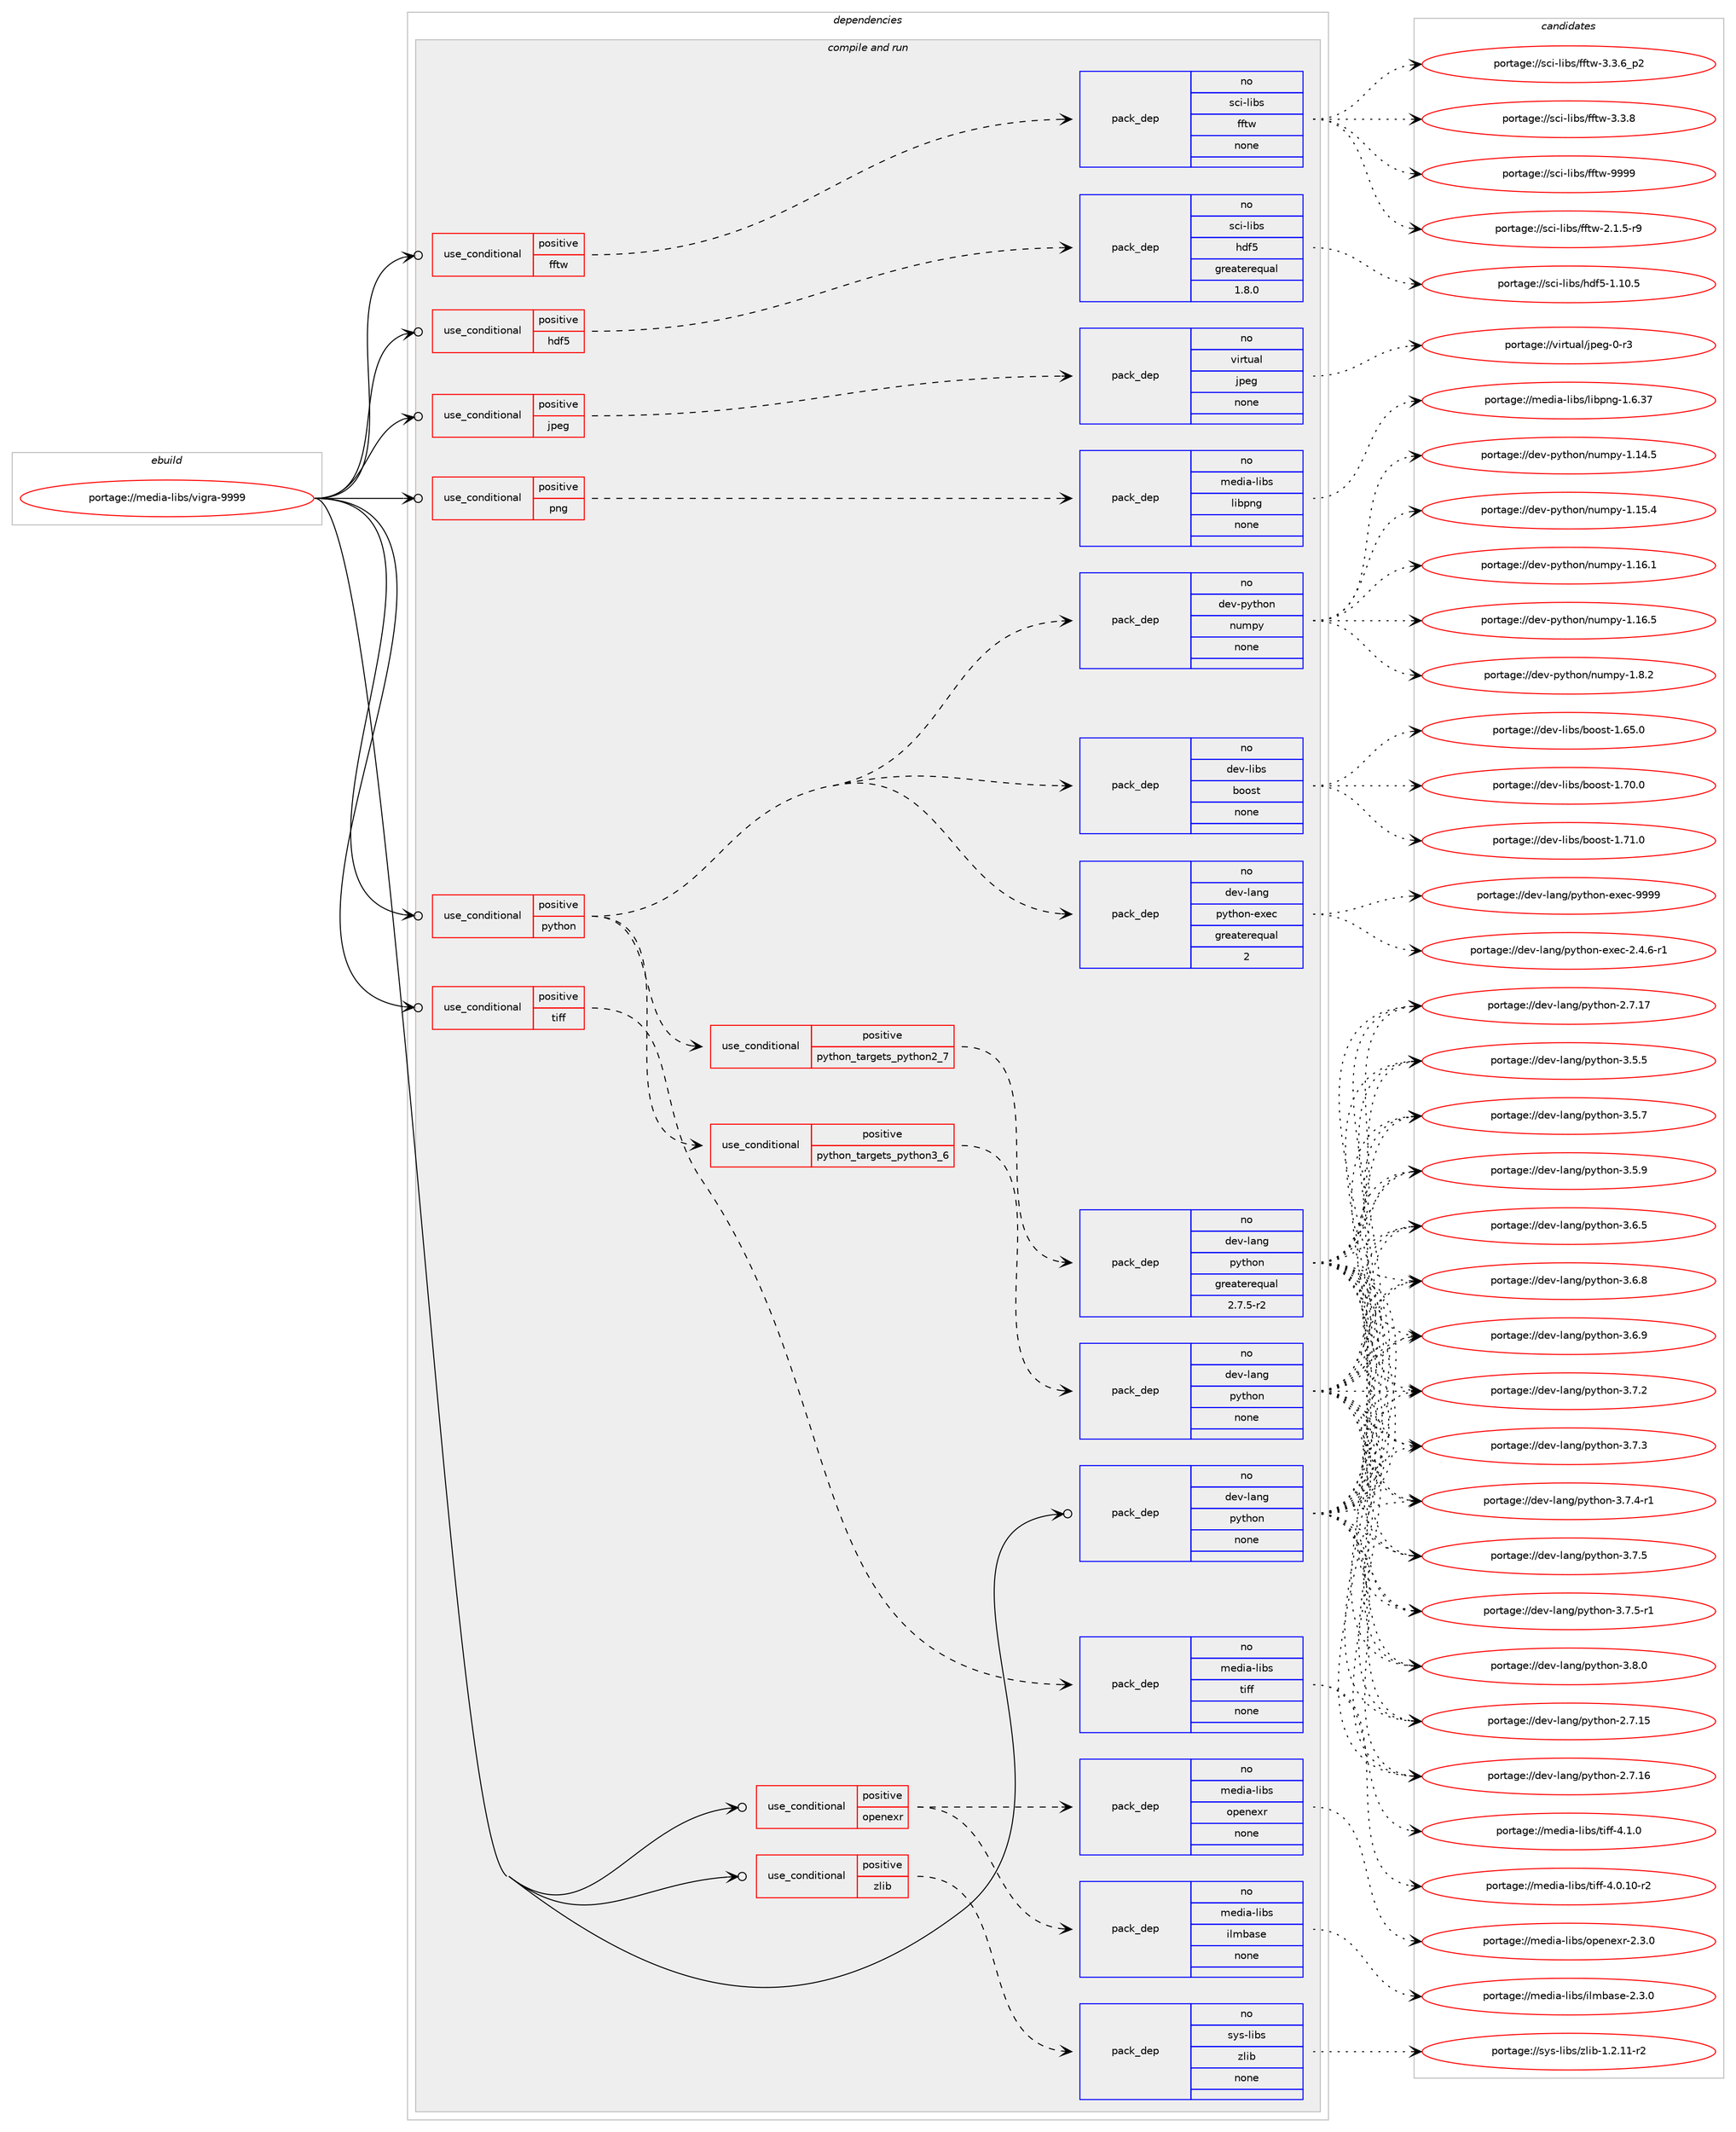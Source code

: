 digraph prolog {

# *************
# Graph options
# *************

newrank=true;
concentrate=true;
compound=true;
graph [rankdir=LR,fontname=Helvetica,fontsize=10,ranksep=1.5];#, ranksep=2.5, nodesep=0.2];
edge  [arrowhead=vee];
node  [fontname=Helvetica,fontsize=10];

# **********
# The ebuild
# **********

subgraph cluster_leftcol {
color=gray;
rank=same;
label=<<i>ebuild</i>>;
id [label="portage://media-libs/vigra-9999", color=red, width=4, href="../media-libs/vigra-9999.svg"];
}

# ****************
# The dependencies
# ****************

subgraph cluster_midcol {
color=gray;
label=<<i>dependencies</i>>;
subgraph cluster_compile {
fillcolor="#eeeeee";
style=filled;
label=<<i>compile</i>>;
}
subgraph cluster_compileandrun {
fillcolor="#eeeeee";
style=filled;
label=<<i>compile and run</i>>;
subgraph cond81196 {
dependency324750 [label=<<TABLE BORDER="0" CELLBORDER="1" CELLSPACING="0" CELLPADDING="4"><TR><TD ROWSPAN="3" CELLPADDING="10">use_conditional</TD></TR><TR><TD>positive</TD></TR><TR><TD>fftw</TD></TR></TABLE>>, shape=none, color=red];
subgraph pack238203 {
dependency324751 [label=<<TABLE BORDER="0" CELLBORDER="1" CELLSPACING="0" CELLPADDING="4" WIDTH="220"><TR><TD ROWSPAN="6" CELLPADDING="30">pack_dep</TD></TR><TR><TD WIDTH="110">no</TD></TR><TR><TD>sci-libs</TD></TR><TR><TD>fftw</TD></TR><TR><TD>none</TD></TR><TR><TD></TD></TR></TABLE>>, shape=none, color=blue];
}
dependency324750:e -> dependency324751:w [weight=20,style="dashed",arrowhead="vee"];
}
id:e -> dependency324750:w [weight=20,style="solid",arrowhead="odotvee"];
subgraph cond81197 {
dependency324752 [label=<<TABLE BORDER="0" CELLBORDER="1" CELLSPACING="0" CELLPADDING="4"><TR><TD ROWSPAN="3" CELLPADDING="10">use_conditional</TD></TR><TR><TD>positive</TD></TR><TR><TD>hdf5</TD></TR></TABLE>>, shape=none, color=red];
subgraph pack238204 {
dependency324753 [label=<<TABLE BORDER="0" CELLBORDER="1" CELLSPACING="0" CELLPADDING="4" WIDTH="220"><TR><TD ROWSPAN="6" CELLPADDING="30">pack_dep</TD></TR><TR><TD WIDTH="110">no</TD></TR><TR><TD>sci-libs</TD></TR><TR><TD>hdf5</TD></TR><TR><TD>greaterequal</TD></TR><TR><TD>1.8.0</TD></TR></TABLE>>, shape=none, color=blue];
}
dependency324752:e -> dependency324753:w [weight=20,style="dashed",arrowhead="vee"];
}
id:e -> dependency324752:w [weight=20,style="solid",arrowhead="odotvee"];
subgraph cond81198 {
dependency324754 [label=<<TABLE BORDER="0" CELLBORDER="1" CELLSPACING="0" CELLPADDING="4"><TR><TD ROWSPAN="3" CELLPADDING="10">use_conditional</TD></TR><TR><TD>positive</TD></TR><TR><TD>jpeg</TD></TR></TABLE>>, shape=none, color=red];
subgraph pack238205 {
dependency324755 [label=<<TABLE BORDER="0" CELLBORDER="1" CELLSPACING="0" CELLPADDING="4" WIDTH="220"><TR><TD ROWSPAN="6" CELLPADDING="30">pack_dep</TD></TR><TR><TD WIDTH="110">no</TD></TR><TR><TD>virtual</TD></TR><TR><TD>jpeg</TD></TR><TR><TD>none</TD></TR><TR><TD></TD></TR></TABLE>>, shape=none, color=blue];
}
dependency324754:e -> dependency324755:w [weight=20,style="dashed",arrowhead="vee"];
}
id:e -> dependency324754:w [weight=20,style="solid",arrowhead="odotvee"];
subgraph cond81199 {
dependency324756 [label=<<TABLE BORDER="0" CELLBORDER="1" CELLSPACING="0" CELLPADDING="4"><TR><TD ROWSPAN="3" CELLPADDING="10">use_conditional</TD></TR><TR><TD>positive</TD></TR><TR><TD>openexr</TD></TR></TABLE>>, shape=none, color=red];
subgraph pack238206 {
dependency324757 [label=<<TABLE BORDER="0" CELLBORDER="1" CELLSPACING="0" CELLPADDING="4" WIDTH="220"><TR><TD ROWSPAN="6" CELLPADDING="30">pack_dep</TD></TR><TR><TD WIDTH="110">no</TD></TR><TR><TD>media-libs</TD></TR><TR><TD>openexr</TD></TR><TR><TD>none</TD></TR><TR><TD></TD></TR></TABLE>>, shape=none, color=blue];
}
dependency324756:e -> dependency324757:w [weight=20,style="dashed",arrowhead="vee"];
subgraph pack238207 {
dependency324758 [label=<<TABLE BORDER="0" CELLBORDER="1" CELLSPACING="0" CELLPADDING="4" WIDTH="220"><TR><TD ROWSPAN="6" CELLPADDING="30">pack_dep</TD></TR><TR><TD WIDTH="110">no</TD></TR><TR><TD>media-libs</TD></TR><TR><TD>ilmbase</TD></TR><TR><TD>none</TD></TR><TR><TD></TD></TR></TABLE>>, shape=none, color=blue];
}
dependency324756:e -> dependency324758:w [weight=20,style="dashed",arrowhead="vee"];
}
id:e -> dependency324756:w [weight=20,style="solid",arrowhead="odotvee"];
subgraph cond81200 {
dependency324759 [label=<<TABLE BORDER="0" CELLBORDER="1" CELLSPACING="0" CELLPADDING="4"><TR><TD ROWSPAN="3" CELLPADDING="10">use_conditional</TD></TR><TR><TD>positive</TD></TR><TR><TD>png</TD></TR></TABLE>>, shape=none, color=red];
subgraph pack238208 {
dependency324760 [label=<<TABLE BORDER="0" CELLBORDER="1" CELLSPACING="0" CELLPADDING="4" WIDTH="220"><TR><TD ROWSPAN="6" CELLPADDING="30">pack_dep</TD></TR><TR><TD WIDTH="110">no</TD></TR><TR><TD>media-libs</TD></TR><TR><TD>libpng</TD></TR><TR><TD>none</TD></TR><TR><TD></TD></TR></TABLE>>, shape=none, color=blue];
}
dependency324759:e -> dependency324760:w [weight=20,style="dashed",arrowhead="vee"];
}
id:e -> dependency324759:w [weight=20,style="solid",arrowhead="odotvee"];
subgraph cond81201 {
dependency324761 [label=<<TABLE BORDER="0" CELLBORDER="1" CELLSPACING="0" CELLPADDING="4"><TR><TD ROWSPAN="3" CELLPADDING="10">use_conditional</TD></TR><TR><TD>positive</TD></TR><TR><TD>python</TD></TR></TABLE>>, shape=none, color=red];
subgraph pack238209 {
dependency324762 [label=<<TABLE BORDER="0" CELLBORDER="1" CELLSPACING="0" CELLPADDING="4" WIDTH="220"><TR><TD ROWSPAN="6" CELLPADDING="30">pack_dep</TD></TR><TR><TD WIDTH="110">no</TD></TR><TR><TD>dev-libs</TD></TR><TR><TD>boost</TD></TR><TR><TD>none</TD></TR><TR><TD></TD></TR></TABLE>>, shape=none, color=blue];
}
dependency324761:e -> dependency324762:w [weight=20,style="dashed",arrowhead="vee"];
subgraph pack238210 {
dependency324763 [label=<<TABLE BORDER="0" CELLBORDER="1" CELLSPACING="0" CELLPADDING="4" WIDTH="220"><TR><TD ROWSPAN="6" CELLPADDING="30">pack_dep</TD></TR><TR><TD WIDTH="110">no</TD></TR><TR><TD>dev-python</TD></TR><TR><TD>numpy</TD></TR><TR><TD>none</TD></TR><TR><TD></TD></TR></TABLE>>, shape=none, color=blue];
}
dependency324761:e -> dependency324763:w [weight=20,style="dashed",arrowhead="vee"];
subgraph cond81202 {
dependency324764 [label=<<TABLE BORDER="0" CELLBORDER="1" CELLSPACING="0" CELLPADDING="4"><TR><TD ROWSPAN="3" CELLPADDING="10">use_conditional</TD></TR><TR><TD>positive</TD></TR><TR><TD>python_targets_python2_7</TD></TR></TABLE>>, shape=none, color=red];
subgraph pack238211 {
dependency324765 [label=<<TABLE BORDER="0" CELLBORDER="1" CELLSPACING="0" CELLPADDING="4" WIDTH="220"><TR><TD ROWSPAN="6" CELLPADDING="30">pack_dep</TD></TR><TR><TD WIDTH="110">no</TD></TR><TR><TD>dev-lang</TD></TR><TR><TD>python</TD></TR><TR><TD>greaterequal</TD></TR><TR><TD>2.7.5-r2</TD></TR></TABLE>>, shape=none, color=blue];
}
dependency324764:e -> dependency324765:w [weight=20,style="dashed",arrowhead="vee"];
}
dependency324761:e -> dependency324764:w [weight=20,style="dashed",arrowhead="vee"];
subgraph cond81203 {
dependency324766 [label=<<TABLE BORDER="0" CELLBORDER="1" CELLSPACING="0" CELLPADDING="4"><TR><TD ROWSPAN="3" CELLPADDING="10">use_conditional</TD></TR><TR><TD>positive</TD></TR><TR><TD>python_targets_python3_6</TD></TR></TABLE>>, shape=none, color=red];
subgraph pack238212 {
dependency324767 [label=<<TABLE BORDER="0" CELLBORDER="1" CELLSPACING="0" CELLPADDING="4" WIDTH="220"><TR><TD ROWSPAN="6" CELLPADDING="30">pack_dep</TD></TR><TR><TD WIDTH="110">no</TD></TR><TR><TD>dev-lang</TD></TR><TR><TD>python</TD></TR><TR><TD>none</TD></TR><TR><TD></TD></TR></TABLE>>, shape=none, color=blue];
}
dependency324766:e -> dependency324767:w [weight=20,style="dashed",arrowhead="vee"];
}
dependency324761:e -> dependency324766:w [weight=20,style="dashed",arrowhead="vee"];
subgraph pack238213 {
dependency324768 [label=<<TABLE BORDER="0" CELLBORDER="1" CELLSPACING="0" CELLPADDING="4" WIDTH="220"><TR><TD ROWSPAN="6" CELLPADDING="30">pack_dep</TD></TR><TR><TD WIDTH="110">no</TD></TR><TR><TD>dev-lang</TD></TR><TR><TD>python-exec</TD></TR><TR><TD>greaterequal</TD></TR><TR><TD>2</TD></TR></TABLE>>, shape=none, color=blue];
}
dependency324761:e -> dependency324768:w [weight=20,style="dashed",arrowhead="vee"];
}
id:e -> dependency324761:w [weight=20,style="solid",arrowhead="odotvee"];
subgraph cond81204 {
dependency324769 [label=<<TABLE BORDER="0" CELLBORDER="1" CELLSPACING="0" CELLPADDING="4"><TR><TD ROWSPAN="3" CELLPADDING="10">use_conditional</TD></TR><TR><TD>positive</TD></TR><TR><TD>tiff</TD></TR></TABLE>>, shape=none, color=red];
subgraph pack238214 {
dependency324770 [label=<<TABLE BORDER="0" CELLBORDER="1" CELLSPACING="0" CELLPADDING="4" WIDTH="220"><TR><TD ROWSPAN="6" CELLPADDING="30">pack_dep</TD></TR><TR><TD WIDTH="110">no</TD></TR><TR><TD>media-libs</TD></TR><TR><TD>tiff</TD></TR><TR><TD>none</TD></TR><TR><TD></TD></TR></TABLE>>, shape=none, color=blue];
}
dependency324769:e -> dependency324770:w [weight=20,style="dashed",arrowhead="vee"];
}
id:e -> dependency324769:w [weight=20,style="solid",arrowhead="odotvee"];
subgraph cond81205 {
dependency324771 [label=<<TABLE BORDER="0" CELLBORDER="1" CELLSPACING="0" CELLPADDING="4"><TR><TD ROWSPAN="3" CELLPADDING="10">use_conditional</TD></TR><TR><TD>positive</TD></TR><TR><TD>zlib</TD></TR></TABLE>>, shape=none, color=red];
subgraph pack238215 {
dependency324772 [label=<<TABLE BORDER="0" CELLBORDER="1" CELLSPACING="0" CELLPADDING="4" WIDTH="220"><TR><TD ROWSPAN="6" CELLPADDING="30">pack_dep</TD></TR><TR><TD WIDTH="110">no</TD></TR><TR><TD>sys-libs</TD></TR><TR><TD>zlib</TD></TR><TR><TD>none</TD></TR><TR><TD></TD></TR></TABLE>>, shape=none, color=blue];
}
dependency324771:e -> dependency324772:w [weight=20,style="dashed",arrowhead="vee"];
}
id:e -> dependency324771:w [weight=20,style="solid",arrowhead="odotvee"];
subgraph pack238216 {
dependency324773 [label=<<TABLE BORDER="0" CELLBORDER="1" CELLSPACING="0" CELLPADDING="4" WIDTH="220"><TR><TD ROWSPAN="6" CELLPADDING="30">pack_dep</TD></TR><TR><TD WIDTH="110">no</TD></TR><TR><TD>dev-lang</TD></TR><TR><TD>python</TD></TR><TR><TD>none</TD></TR><TR><TD></TD></TR></TABLE>>, shape=none, color=blue];
}
id:e -> dependency324773:w [weight=20,style="solid",arrowhead="odotvee"];
}
subgraph cluster_run {
fillcolor="#eeeeee";
style=filled;
label=<<i>run</i>>;
}
}

# **************
# The candidates
# **************

subgraph cluster_choices {
rank=same;
color=gray;
label=<<i>candidates</i>>;

subgraph choice238203 {
color=black;
nodesep=1;
choiceportage115991054510810598115471021021161194550464946534511457 [label="portage://sci-libs/fftw-2.1.5-r9", color=red, width=4,href="../sci-libs/fftw-2.1.5-r9.svg"];
choiceportage115991054510810598115471021021161194551465146549511250 [label="portage://sci-libs/fftw-3.3.6_p2", color=red, width=4,href="../sci-libs/fftw-3.3.6_p2.svg"];
choiceportage11599105451081059811547102102116119455146514656 [label="portage://sci-libs/fftw-3.3.8", color=red, width=4,href="../sci-libs/fftw-3.3.8.svg"];
choiceportage115991054510810598115471021021161194557575757 [label="portage://sci-libs/fftw-9999", color=red, width=4,href="../sci-libs/fftw-9999.svg"];
dependency324751:e -> choiceportage115991054510810598115471021021161194550464946534511457:w [style=dotted,weight="100"];
dependency324751:e -> choiceportage115991054510810598115471021021161194551465146549511250:w [style=dotted,weight="100"];
dependency324751:e -> choiceportage11599105451081059811547102102116119455146514656:w [style=dotted,weight="100"];
dependency324751:e -> choiceportage115991054510810598115471021021161194557575757:w [style=dotted,weight="100"];
}
subgraph choice238204 {
color=black;
nodesep=1;
choiceportage115991054510810598115471041001025345494649484653 [label="portage://sci-libs/hdf5-1.10.5", color=red, width=4,href="../sci-libs/hdf5-1.10.5.svg"];
dependency324753:e -> choiceportage115991054510810598115471041001025345494649484653:w [style=dotted,weight="100"];
}
subgraph choice238205 {
color=black;
nodesep=1;
choiceportage118105114116117971084710611210110345484511451 [label="portage://virtual/jpeg-0-r3", color=red, width=4,href="../virtual/jpeg-0-r3.svg"];
dependency324755:e -> choiceportage118105114116117971084710611210110345484511451:w [style=dotted,weight="100"];
}
subgraph choice238206 {
color=black;
nodesep=1;
choiceportage10910110010597451081059811547111112101110101120114455046514648 [label="portage://media-libs/openexr-2.3.0", color=red, width=4,href="../media-libs/openexr-2.3.0.svg"];
dependency324757:e -> choiceportage10910110010597451081059811547111112101110101120114455046514648:w [style=dotted,weight="100"];
}
subgraph choice238207 {
color=black;
nodesep=1;
choiceportage109101100105974510810598115471051081099897115101455046514648 [label="portage://media-libs/ilmbase-2.3.0", color=red, width=4,href="../media-libs/ilmbase-2.3.0.svg"];
dependency324758:e -> choiceportage109101100105974510810598115471051081099897115101455046514648:w [style=dotted,weight="100"];
}
subgraph choice238208 {
color=black;
nodesep=1;
choiceportage109101100105974510810598115471081059811211010345494654465155 [label="portage://media-libs/libpng-1.6.37", color=red, width=4,href="../media-libs/libpng-1.6.37.svg"];
dependency324760:e -> choiceportage109101100105974510810598115471081059811211010345494654465155:w [style=dotted,weight="100"];
}
subgraph choice238209 {
color=black;
nodesep=1;
choiceportage1001011184510810598115479811111111511645494654534648 [label="portage://dev-libs/boost-1.65.0", color=red, width=4,href="../dev-libs/boost-1.65.0.svg"];
choiceportage1001011184510810598115479811111111511645494655484648 [label="portage://dev-libs/boost-1.70.0", color=red, width=4,href="../dev-libs/boost-1.70.0.svg"];
choiceportage1001011184510810598115479811111111511645494655494648 [label="portage://dev-libs/boost-1.71.0", color=red, width=4,href="../dev-libs/boost-1.71.0.svg"];
dependency324762:e -> choiceportage1001011184510810598115479811111111511645494654534648:w [style=dotted,weight="100"];
dependency324762:e -> choiceportage1001011184510810598115479811111111511645494655484648:w [style=dotted,weight="100"];
dependency324762:e -> choiceportage1001011184510810598115479811111111511645494655494648:w [style=dotted,weight="100"];
}
subgraph choice238210 {
color=black;
nodesep=1;
choiceportage100101118451121211161041111104711011710911212145494649524653 [label="portage://dev-python/numpy-1.14.5", color=red, width=4,href="../dev-python/numpy-1.14.5.svg"];
choiceportage100101118451121211161041111104711011710911212145494649534652 [label="portage://dev-python/numpy-1.15.4", color=red, width=4,href="../dev-python/numpy-1.15.4.svg"];
choiceportage100101118451121211161041111104711011710911212145494649544649 [label="portage://dev-python/numpy-1.16.1", color=red, width=4,href="../dev-python/numpy-1.16.1.svg"];
choiceportage100101118451121211161041111104711011710911212145494649544653 [label="portage://dev-python/numpy-1.16.5", color=red, width=4,href="../dev-python/numpy-1.16.5.svg"];
choiceportage1001011184511212111610411111047110117109112121454946564650 [label="portage://dev-python/numpy-1.8.2", color=red, width=4,href="../dev-python/numpy-1.8.2.svg"];
dependency324763:e -> choiceportage100101118451121211161041111104711011710911212145494649524653:w [style=dotted,weight="100"];
dependency324763:e -> choiceportage100101118451121211161041111104711011710911212145494649534652:w [style=dotted,weight="100"];
dependency324763:e -> choiceportage100101118451121211161041111104711011710911212145494649544649:w [style=dotted,weight="100"];
dependency324763:e -> choiceportage100101118451121211161041111104711011710911212145494649544653:w [style=dotted,weight="100"];
dependency324763:e -> choiceportage1001011184511212111610411111047110117109112121454946564650:w [style=dotted,weight="100"];
}
subgraph choice238211 {
color=black;
nodesep=1;
choiceportage10010111845108971101034711212111610411111045504655464953 [label="portage://dev-lang/python-2.7.15", color=red, width=4,href="../dev-lang/python-2.7.15.svg"];
choiceportage10010111845108971101034711212111610411111045504655464954 [label="portage://dev-lang/python-2.7.16", color=red, width=4,href="../dev-lang/python-2.7.16.svg"];
choiceportage10010111845108971101034711212111610411111045504655464955 [label="portage://dev-lang/python-2.7.17", color=red, width=4,href="../dev-lang/python-2.7.17.svg"];
choiceportage100101118451089711010347112121116104111110455146534653 [label="portage://dev-lang/python-3.5.5", color=red, width=4,href="../dev-lang/python-3.5.5.svg"];
choiceportage100101118451089711010347112121116104111110455146534655 [label="portage://dev-lang/python-3.5.7", color=red, width=4,href="../dev-lang/python-3.5.7.svg"];
choiceportage100101118451089711010347112121116104111110455146534657 [label="portage://dev-lang/python-3.5.9", color=red, width=4,href="../dev-lang/python-3.5.9.svg"];
choiceportage100101118451089711010347112121116104111110455146544653 [label="portage://dev-lang/python-3.6.5", color=red, width=4,href="../dev-lang/python-3.6.5.svg"];
choiceportage100101118451089711010347112121116104111110455146544656 [label="portage://dev-lang/python-3.6.8", color=red, width=4,href="../dev-lang/python-3.6.8.svg"];
choiceportage100101118451089711010347112121116104111110455146544657 [label="portage://dev-lang/python-3.6.9", color=red, width=4,href="../dev-lang/python-3.6.9.svg"];
choiceportage100101118451089711010347112121116104111110455146554650 [label="portage://dev-lang/python-3.7.2", color=red, width=4,href="../dev-lang/python-3.7.2.svg"];
choiceportage100101118451089711010347112121116104111110455146554651 [label="portage://dev-lang/python-3.7.3", color=red, width=4,href="../dev-lang/python-3.7.3.svg"];
choiceportage1001011184510897110103471121211161041111104551465546524511449 [label="portage://dev-lang/python-3.7.4-r1", color=red, width=4,href="../dev-lang/python-3.7.4-r1.svg"];
choiceportage100101118451089711010347112121116104111110455146554653 [label="portage://dev-lang/python-3.7.5", color=red, width=4,href="../dev-lang/python-3.7.5.svg"];
choiceportage1001011184510897110103471121211161041111104551465546534511449 [label="portage://dev-lang/python-3.7.5-r1", color=red, width=4,href="../dev-lang/python-3.7.5-r1.svg"];
choiceportage100101118451089711010347112121116104111110455146564648 [label="portage://dev-lang/python-3.8.0", color=red, width=4,href="../dev-lang/python-3.8.0.svg"];
dependency324765:e -> choiceportage10010111845108971101034711212111610411111045504655464953:w [style=dotted,weight="100"];
dependency324765:e -> choiceportage10010111845108971101034711212111610411111045504655464954:w [style=dotted,weight="100"];
dependency324765:e -> choiceportage10010111845108971101034711212111610411111045504655464955:w [style=dotted,weight="100"];
dependency324765:e -> choiceportage100101118451089711010347112121116104111110455146534653:w [style=dotted,weight="100"];
dependency324765:e -> choiceportage100101118451089711010347112121116104111110455146534655:w [style=dotted,weight="100"];
dependency324765:e -> choiceportage100101118451089711010347112121116104111110455146534657:w [style=dotted,weight="100"];
dependency324765:e -> choiceportage100101118451089711010347112121116104111110455146544653:w [style=dotted,weight="100"];
dependency324765:e -> choiceportage100101118451089711010347112121116104111110455146544656:w [style=dotted,weight="100"];
dependency324765:e -> choiceportage100101118451089711010347112121116104111110455146544657:w [style=dotted,weight="100"];
dependency324765:e -> choiceportage100101118451089711010347112121116104111110455146554650:w [style=dotted,weight="100"];
dependency324765:e -> choiceportage100101118451089711010347112121116104111110455146554651:w [style=dotted,weight="100"];
dependency324765:e -> choiceportage1001011184510897110103471121211161041111104551465546524511449:w [style=dotted,weight="100"];
dependency324765:e -> choiceportage100101118451089711010347112121116104111110455146554653:w [style=dotted,weight="100"];
dependency324765:e -> choiceportage1001011184510897110103471121211161041111104551465546534511449:w [style=dotted,weight="100"];
dependency324765:e -> choiceportage100101118451089711010347112121116104111110455146564648:w [style=dotted,weight="100"];
}
subgraph choice238212 {
color=black;
nodesep=1;
choiceportage10010111845108971101034711212111610411111045504655464953 [label="portage://dev-lang/python-2.7.15", color=red, width=4,href="../dev-lang/python-2.7.15.svg"];
choiceportage10010111845108971101034711212111610411111045504655464954 [label="portage://dev-lang/python-2.7.16", color=red, width=4,href="../dev-lang/python-2.7.16.svg"];
choiceportage10010111845108971101034711212111610411111045504655464955 [label="portage://dev-lang/python-2.7.17", color=red, width=4,href="../dev-lang/python-2.7.17.svg"];
choiceportage100101118451089711010347112121116104111110455146534653 [label="portage://dev-lang/python-3.5.5", color=red, width=4,href="../dev-lang/python-3.5.5.svg"];
choiceportage100101118451089711010347112121116104111110455146534655 [label="portage://dev-lang/python-3.5.7", color=red, width=4,href="../dev-lang/python-3.5.7.svg"];
choiceportage100101118451089711010347112121116104111110455146534657 [label="portage://dev-lang/python-3.5.9", color=red, width=4,href="../dev-lang/python-3.5.9.svg"];
choiceportage100101118451089711010347112121116104111110455146544653 [label="portage://dev-lang/python-3.6.5", color=red, width=4,href="../dev-lang/python-3.6.5.svg"];
choiceportage100101118451089711010347112121116104111110455146544656 [label="portage://dev-lang/python-3.6.8", color=red, width=4,href="../dev-lang/python-3.6.8.svg"];
choiceportage100101118451089711010347112121116104111110455146544657 [label="portage://dev-lang/python-3.6.9", color=red, width=4,href="../dev-lang/python-3.6.9.svg"];
choiceportage100101118451089711010347112121116104111110455146554650 [label="portage://dev-lang/python-3.7.2", color=red, width=4,href="../dev-lang/python-3.7.2.svg"];
choiceportage100101118451089711010347112121116104111110455146554651 [label="portage://dev-lang/python-3.7.3", color=red, width=4,href="../dev-lang/python-3.7.3.svg"];
choiceportage1001011184510897110103471121211161041111104551465546524511449 [label="portage://dev-lang/python-3.7.4-r1", color=red, width=4,href="../dev-lang/python-3.7.4-r1.svg"];
choiceportage100101118451089711010347112121116104111110455146554653 [label="portage://dev-lang/python-3.7.5", color=red, width=4,href="../dev-lang/python-3.7.5.svg"];
choiceportage1001011184510897110103471121211161041111104551465546534511449 [label="portage://dev-lang/python-3.7.5-r1", color=red, width=4,href="../dev-lang/python-3.7.5-r1.svg"];
choiceportage100101118451089711010347112121116104111110455146564648 [label="portage://dev-lang/python-3.8.0", color=red, width=4,href="../dev-lang/python-3.8.0.svg"];
dependency324767:e -> choiceportage10010111845108971101034711212111610411111045504655464953:w [style=dotted,weight="100"];
dependency324767:e -> choiceportage10010111845108971101034711212111610411111045504655464954:w [style=dotted,weight="100"];
dependency324767:e -> choiceportage10010111845108971101034711212111610411111045504655464955:w [style=dotted,weight="100"];
dependency324767:e -> choiceportage100101118451089711010347112121116104111110455146534653:w [style=dotted,weight="100"];
dependency324767:e -> choiceportage100101118451089711010347112121116104111110455146534655:w [style=dotted,weight="100"];
dependency324767:e -> choiceportage100101118451089711010347112121116104111110455146534657:w [style=dotted,weight="100"];
dependency324767:e -> choiceportage100101118451089711010347112121116104111110455146544653:w [style=dotted,weight="100"];
dependency324767:e -> choiceportage100101118451089711010347112121116104111110455146544656:w [style=dotted,weight="100"];
dependency324767:e -> choiceportage100101118451089711010347112121116104111110455146544657:w [style=dotted,weight="100"];
dependency324767:e -> choiceportage100101118451089711010347112121116104111110455146554650:w [style=dotted,weight="100"];
dependency324767:e -> choiceportage100101118451089711010347112121116104111110455146554651:w [style=dotted,weight="100"];
dependency324767:e -> choiceportage1001011184510897110103471121211161041111104551465546524511449:w [style=dotted,weight="100"];
dependency324767:e -> choiceportage100101118451089711010347112121116104111110455146554653:w [style=dotted,weight="100"];
dependency324767:e -> choiceportage1001011184510897110103471121211161041111104551465546534511449:w [style=dotted,weight="100"];
dependency324767:e -> choiceportage100101118451089711010347112121116104111110455146564648:w [style=dotted,weight="100"];
}
subgraph choice238213 {
color=black;
nodesep=1;
choiceportage10010111845108971101034711212111610411111045101120101994550465246544511449 [label="portage://dev-lang/python-exec-2.4.6-r1", color=red, width=4,href="../dev-lang/python-exec-2.4.6-r1.svg"];
choiceportage10010111845108971101034711212111610411111045101120101994557575757 [label="portage://dev-lang/python-exec-9999", color=red, width=4,href="../dev-lang/python-exec-9999.svg"];
dependency324768:e -> choiceportage10010111845108971101034711212111610411111045101120101994550465246544511449:w [style=dotted,weight="100"];
dependency324768:e -> choiceportage10010111845108971101034711212111610411111045101120101994557575757:w [style=dotted,weight="100"];
}
subgraph choice238214 {
color=black;
nodesep=1;
choiceportage10910110010597451081059811547116105102102455246484649484511450 [label="portage://media-libs/tiff-4.0.10-r2", color=red, width=4,href="../media-libs/tiff-4.0.10-r2.svg"];
choiceportage10910110010597451081059811547116105102102455246494648 [label="portage://media-libs/tiff-4.1.0", color=red, width=4,href="../media-libs/tiff-4.1.0.svg"];
dependency324770:e -> choiceportage10910110010597451081059811547116105102102455246484649484511450:w [style=dotted,weight="100"];
dependency324770:e -> choiceportage10910110010597451081059811547116105102102455246494648:w [style=dotted,weight="100"];
}
subgraph choice238215 {
color=black;
nodesep=1;
choiceportage11512111545108105981154712210810598454946504649494511450 [label="portage://sys-libs/zlib-1.2.11-r2", color=red, width=4,href="../sys-libs/zlib-1.2.11-r2.svg"];
dependency324772:e -> choiceportage11512111545108105981154712210810598454946504649494511450:w [style=dotted,weight="100"];
}
subgraph choice238216 {
color=black;
nodesep=1;
choiceportage10010111845108971101034711212111610411111045504655464953 [label="portage://dev-lang/python-2.7.15", color=red, width=4,href="../dev-lang/python-2.7.15.svg"];
choiceportage10010111845108971101034711212111610411111045504655464954 [label="portage://dev-lang/python-2.7.16", color=red, width=4,href="../dev-lang/python-2.7.16.svg"];
choiceportage10010111845108971101034711212111610411111045504655464955 [label="portage://dev-lang/python-2.7.17", color=red, width=4,href="../dev-lang/python-2.7.17.svg"];
choiceportage100101118451089711010347112121116104111110455146534653 [label="portage://dev-lang/python-3.5.5", color=red, width=4,href="../dev-lang/python-3.5.5.svg"];
choiceportage100101118451089711010347112121116104111110455146534655 [label="portage://dev-lang/python-3.5.7", color=red, width=4,href="../dev-lang/python-3.5.7.svg"];
choiceportage100101118451089711010347112121116104111110455146534657 [label="portage://dev-lang/python-3.5.9", color=red, width=4,href="../dev-lang/python-3.5.9.svg"];
choiceportage100101118451089711010347112121116104111110455146544653 [label="portage://dev-lang/python-3.6.5", color=red, width=4,href="../dev-lang/python-3.6.5.svg"];
choiceportage100101118451089711010347112121116104111110455146544656 [label="portage://dev-lang/python-3.6.8", color=red, width=4,href="../dev-lang/python-3.6.8.svg"];
choiceportage100101118451089711010347112121116104111110455146544657 [label="portage://dev-lang/python-3.6.9", color=red, width=4,href="../dev-lang/python-3.6.9.svg"];
choiceportage100101118451089711010347112121116104111110455146554650 [label="portage://dev-lang/python-3.7.2", color=red, width=4,href="../dev-lang/python-3.7.2.svg"];
choiceportage100101118451089711010347112121116104111110455146554651 [label="portage://dev-lang/python-3.7.3", color=red, width=4,href="../dev-lang/python-3.7.3.svg"];
choiceportage1001011184510897110103471121211161041111104551465546524511449 [label="portage://dev-lang/python-3.7.4-r1", color=red, width=4,href="../dev-lang/python-3.7.4-r1.svg"];
choiceportage100101118451089711010347112121116104111110455146554653 [label="portage://dev-lang/python-3.7.5", color=red, width=4,href="../dev-lang/python-3.7.5.svg"];
choiceportage1001011184510897110103471121211161041111104551465546534511449 [label="portage://dev-lang/python-3.7.5-r1", color=red, width=4,href="../dev-lang/python-3.7.5-r1.svg"];
choiceportage100101118451089711010347112121116104111110455146564648 [label="portage://dev-lang/python-3.8.0", color=red, width=4,href="../dev-lang/python-3.8.0.svg"];
dependency324773:e -> choiceportage10010111845108971101034711212111610411111045504655464953:w [style=dotted,weight="100"];
dependency324773:e -> choiceportage10010111845108971101034711212111610411111045504655464954:w [style=dotted,weight="100"];
dependency324773:e -> choiceportage10010111845108971101034711212111610411111045504655464955:w [style=dotted,weight="100"];
dependency324773:e -> choiceportage100101118451089711010347112121116104111110455146534653:w [style=dotted,weight="100"];
dependency324773:e -> choiceportage100101118451089711010347112121116104111110455146534655:w [style=dotted,weight="100"];
dependency324773:e -> choiceportage100101118451089711010347112121116104111110455146534657:w [style=dotted,weight="100"];
dependency324773:e -> choiceportage100101118451089711010347112121116104111110455146544653:w [style=dotted,weight="100"];
dependency324773:e -> choiceportage100101118451089711010347112121116104111110455146544656:w [style=dotted,weight="100"];
dependency324773:e -> choiceportage100101118451089711010347112121116104111110455146544657:w [style=dotted,weight="100"];
dependency324773:e -> choiceportage100101118451089711010347112121116104111110455146554650:w [style=dotted,weight="100"];
dependency324773:e -> choiceportage100101118451089711010347112121116104111110455146554651:w [style=dotted,weight="100"];
dependency324773:e -> choiceportage1001011184510897110103471121211161041111104551465546524511449:w [style=dotted,weight="100"];
dependency324773:e -> choiceportage100101118451089711010347112121116104111110455146554653:w [style=dotted,weight="100"];
dependency324773:e -> choiceportage1001011184510897110103471121211161041111104551465546534511449:w [style=dotted,weight="100"];
dependency324773:e -> choiceportage100101118451089711010347112121116104111110455146564648:w [style=dotted,weight="100"];
}
}

}
